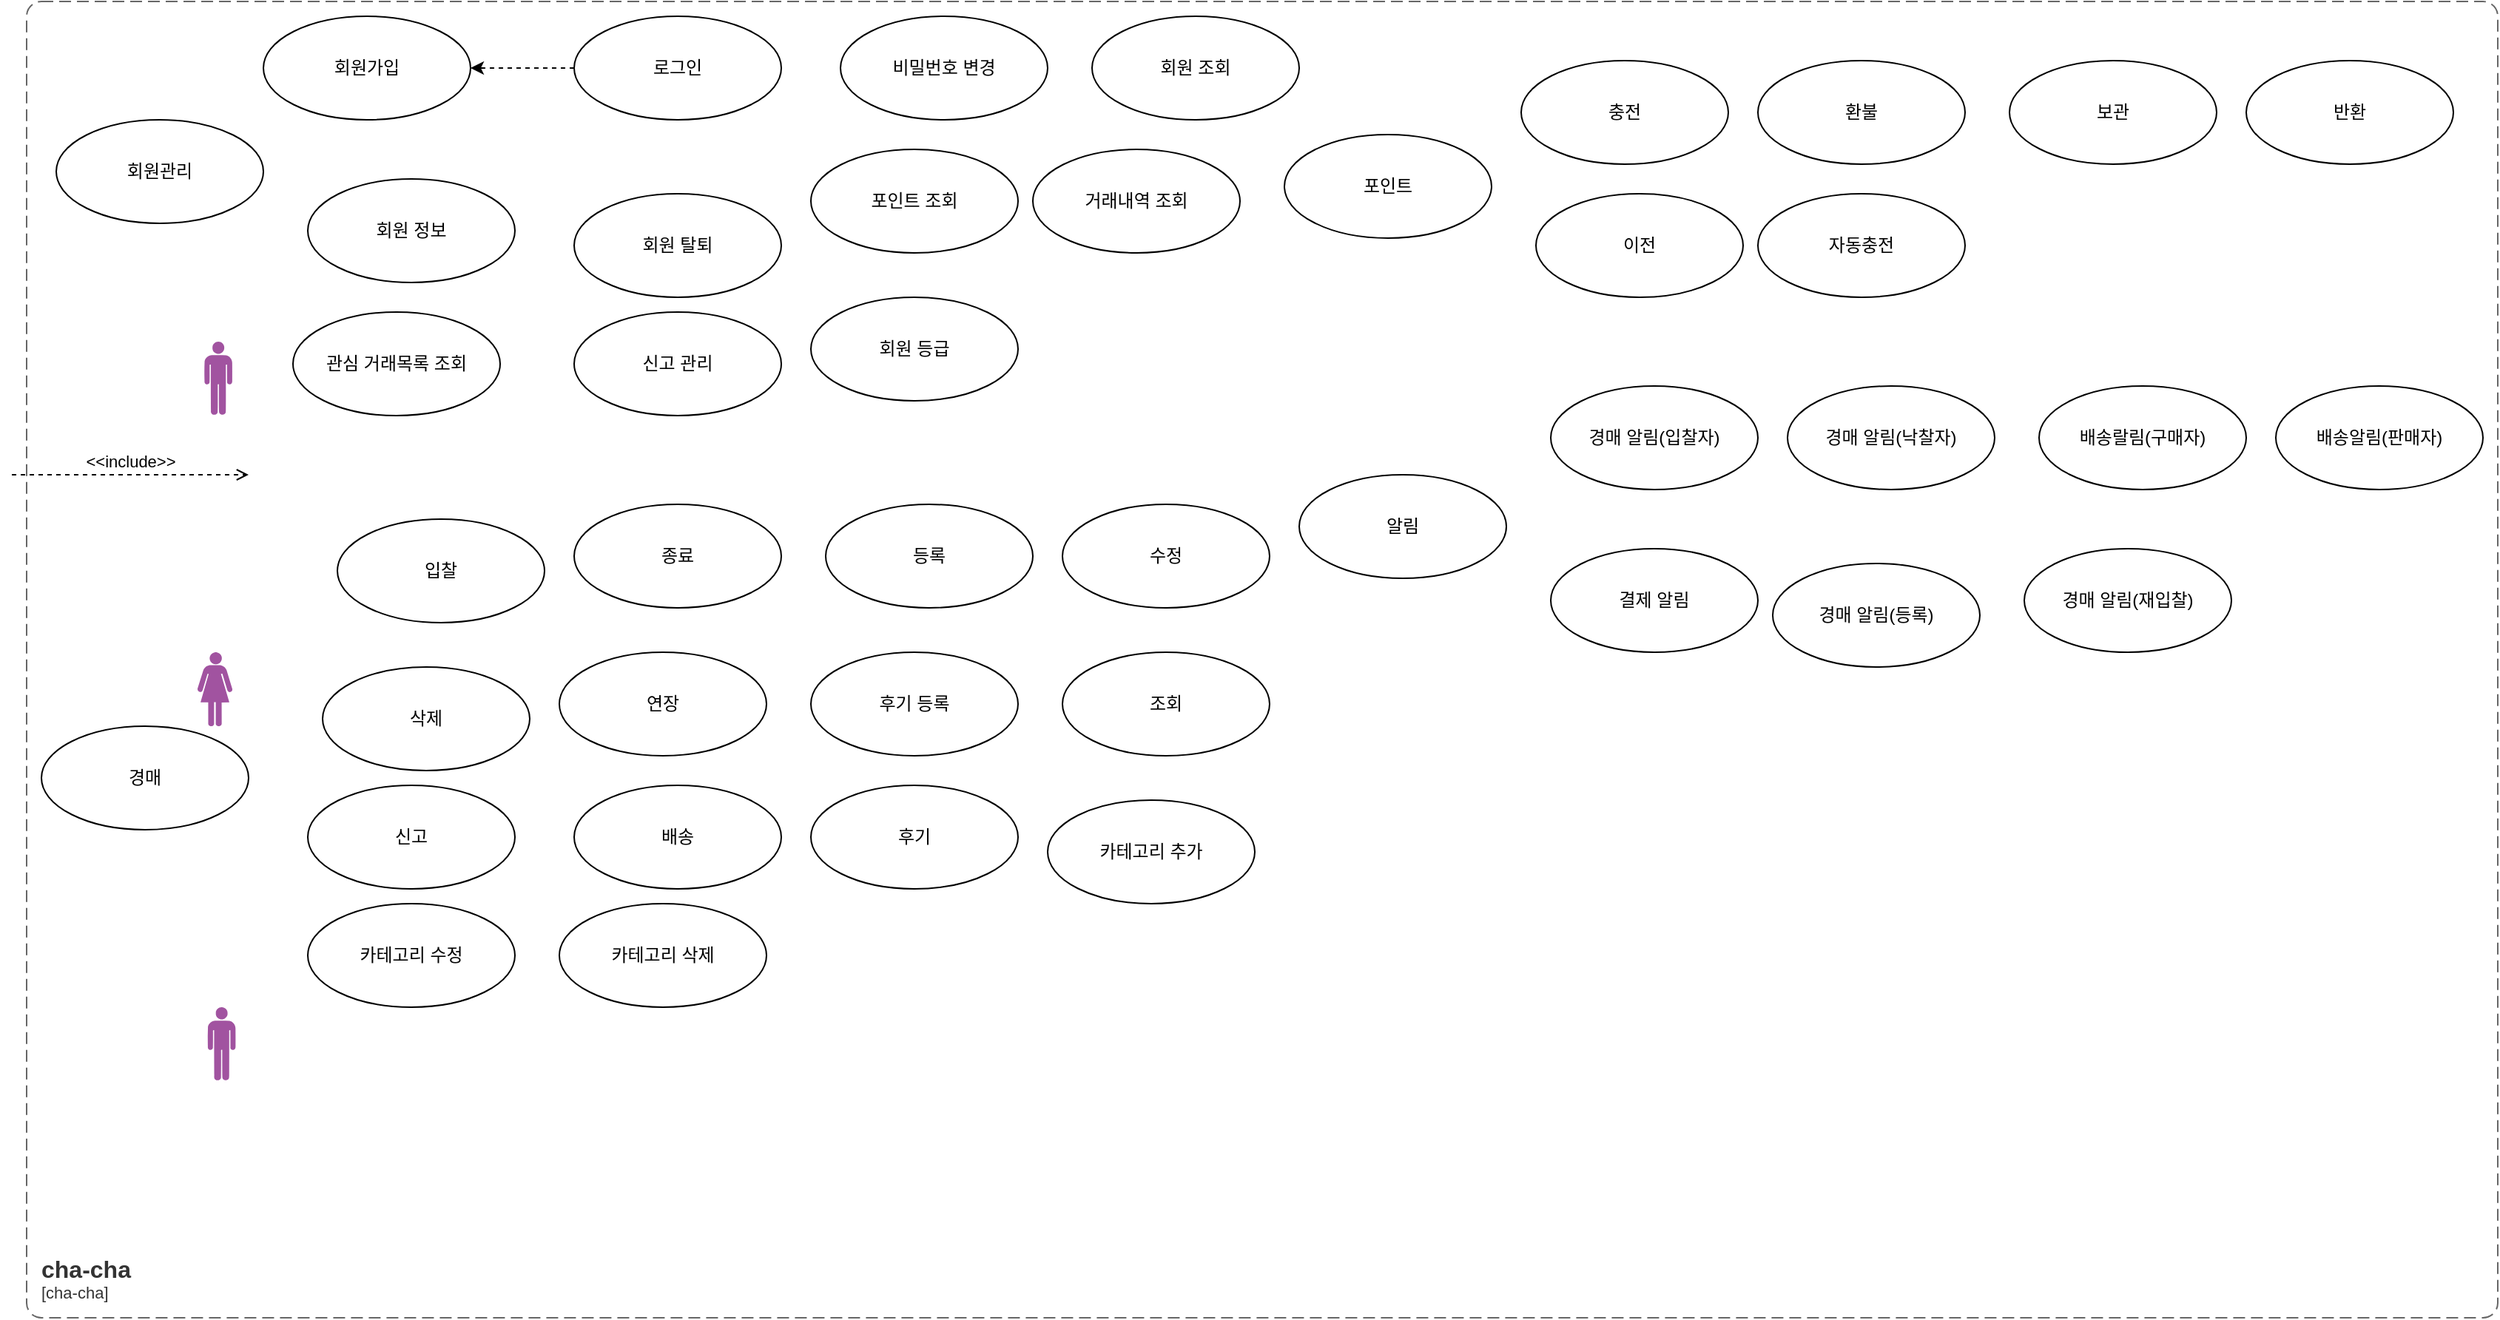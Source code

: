 <mxfile version="28.1.1">
  <diagram name="페이지-1" id="TVMJkiW0Y8QjuM5mLsdb">
    <mxGraphModel dx="5037" dy="878" grid="1" gridSize="10" guides="1" tooltips="1" connect="1" arrows="1" fold="1" page="1" pageScale="1" pageWidth="3300" pageHeight="4681" math="0" shadow="0">
      <root>
        <mxCell id="0" />
        <mxCell id="1" parent="0" />
        <object placeholders="1" c4Name="cha-cha" c4Type="SystemScopeBoundary" c4Application="cha-cha" label="&lt;font style=&quot;font-size: 16px&quot;&gt;&lt;b&gt;&lt;div style=&quot;text-align: left&quot;&gt;%c4Name%&lt;/div&gt;&lt;/b&gt;&lt;/font&gt;&lt;div style=&quot;text-align: left&quot;&gt;[%c4Application%]&lt;/div&gt;" id="_aDYQmP28ujLDMtE8fuJ-1">
          <mxCell style="rounded=1;fontSize=11;whiteSpace=wrap;html=1;dashed=1;arcSize=20;fillColor=none;strokeColor=#666666;fontColor=#333333;labelBackgroundColor=none;align=left;verticalAlign=bottom;labelBorderColor=none;spacingTop=0;spacing=10;dashPattern=8 4;metaEdit=1;rotatable=0;perimeter=rectanglePerimeter;noLabel=0;labelPadding=0;allowArrows=0;connectable=0;expand=0;recursiveResize=0;editable=1;pointerEvents=0;absoluteArcSize=1;points=[[0.25,0,0],[0.5,0,0],[0.75,0,0],[1,0.25,0],[1,0.5,0],[1,0.75,0],[0.75,1,0],[0.5,1,0],[0.25,1,0],[0,0.75,0],[0,0.5,0],[0,0.25,0]];" parent="1" vertex="1">
            <mxGeometry x="10" y="10" width="1670" height="890" as="geometry" />
          </mxCell>
        </object>
        <mxCell id="cjbke2DT29-wxMXxLu5P-3" value="회원가입" style="ellipse;whiteSpace=wrap;html=1;" vertex="1" parent="1">
          <mxGeometry x="170" y="20" width="140" height="70" as="geometry" />
        </mxCell>
        <mxCell id="cjbke2DT29-wxMXxLu5P-9" value="" style="verticalLabelPosition=bottom;sketch=0;html=1;fillColor=#A153A0;verticalAlign=top;align=center;pointerEvents=1;shape=mxgraph.cisco_safe.design.actor_2;" vertex="1" parent="1">
          <mxGeometry x="132.25" y="690" width="19" height="50" as="geometry" />
        </mxCell>
        <mxCell id="cjbke2DT29-wxMXxLu5P-10" value="" style="verticalLabelPosition=bottom;sketch=0;html=1;fillColor=#A153A0;verticalAlign=top;align=center;pointerEvents=1;shape=mxgraph.cisco_safe.design.actor_2;" vertex="1" parent="1">
          <mxGeometry x="130" y="240" width="19" height="50" as="geometry" />
        </mxCell>
        <mxCell id="cjbke2DT29-wxMXxLu5P-11" value="" style="verticalLabelPosition=bottom;sketch=0;html=1;fillColor=#A153A0;verticalAlign=top;align=center;pointerEvents=1;shape=mxgraph.cisco_safe.design.actor_1;" vertex="1" parent="1">
          <mxGeometry x="125.5" y="450" width="23.5" height="50" as="geometry" />
        </mxCell>
        <mxCell id="cjbke2DT29-wxMXxLu5P-12" value="포인트 조회" style="ellipse;whiteSpace=wrap;html=1;" vertex="1" parent="1">
          <mxGeometry x="540" y="110" width="140" height="70" as="geometry" />
        </mxCell>
        <mxCell id="cjbke2DT29-wxMXxLu5P-13" value="회원 탈퇴" style="ellipse;whiteSpace=wrap;html=1;" vertex="1" parent="1">
          <mxGeometry x="380" y="140" width="140" height="70" as="geometry" />
        </mxCell>
        <mxCell id="cjbke2DT29-wxMXxLu5P-14" value="회원 정보" style="ellipse;whiteSpace=wrap;html=1;" vertex="1" parent="1">
          <mxGeometry x="200" y="130" width="140" height="70" as="geometry" />
        </mxCell>
        <mxCell id="cjbke2DT29-wxMXxLu5P-60" value="" style="edgeStyle=orthogonalEdgeStyle;rounded=0;orthogonalLoop=1;jettySize=auto;html=1;dashed=1;" edge="1" parent="1" source="cjbke2DT29-wxMXxLu5P-15" target="cjbke2DT29-wxMXxLu5P-3">
          <mxGeometry relative="1" as="geometry" />
        </mxCell>
        <mxCell id="cjbke2DT29-wxMXxLu5P-15" value="로그인" style="ellipse;whiteSpace=wrap;html=1;" vertex="1" parent="1">
          <mxGeometry x="380" y="20" width="140" height="70" as="geometry" />
        </mxCell>
        <mxCell id="cjbke2DT29-wxMXxLu5P-16" value="비밀번호 변경" style="ellipse;whiteSpace=wrap;html=1;" vertex="1" parent="1">
          <mxGeometry x="560" y="20" width="140" height="70" as="geometry" />
        </mxCell>
        <mxCell id="cjbke2DT29-wxMXxLu5P-17" value="회원 조회" style="ellipse;whiteSpace=wrap;html=1;" vertex="1" parent="1">
          <mxGeometry x="730" y="20" width="140" height="70" as="geometry" />
        </mxCell>
        <mxCell id="cjbke2DT29-wxMXxLu5P-20" value="신고 관리" style="ellipse;whiteSpace=wrap;html=1;" vertex="1" parent="1">
          <mxGeometry x="380" y="220" width="140" height="70" as="geometry" />
        </mxCell>
        <mxCell id="cjbke2DT29-wxMXxLu5P-24" value="회원 등급" style="ellipse;whiteSpace=wrap;html=1;" vertex="1" parent="1">
          <mxGeometry x="540" y="210" width="140" height="70" as="geometry" />
        </mxCell>
        <mxCell id="cjbke2DT29-wxMXxLu5P-25" value="거래내역 조회" style="ellipse;whiteSpace=wrap;html=1;" vertex="1" parent="1">
          <mxGeometry x="690" y="110" width="140" height="70" as="geometry" />
        </mxCell>
        <mxCell id="cjbke2DT29-wxMXxLu5P-26" value="관심 거래목록 조회" style="ellipse;whiteSpace=wrap;html=1;" vertex="1" parent="1">
          <mxGeometry x="190" y="220" width="140" height="70" as="geometry" />
        </mxCell>
        <mxCell id="cjbke2DT29-wxMXxLu5P-27" value="종료" style="ellipse;whiteSpace=wrap;html=1;" vertex="1" parent="1">
          <mxGeometry x="380" y="350" width="140" height="70" as="geometry" />
        </mxCell>
        <mxCell id="cjbke2DT29-wxMXxLu5P-28" value="입찰" style="ellipse;whiteSpace=wrap;html=1;" vertex="1" parent="1">
          <mxGeometry x="220" y="360" width="140" height="70" as="geometry" />
        </mxCell>
        <mxCell id="cjbke2DT29-wxMXxLu5P-29" value="카테고리 삭제" style="ellipse;whiteSpace=wrap;html=1;" vertex="1" parent="1">
          <mxGeometry x="370" y="620" width="140" height="70" as="geometry" />
        </mxCell>
        <mxCell id="cjbke2DT29-wxMXxLu5P-30" value="카테고리 수정" style="ellipse;whiteSpace=wrap;html=1;" vertex="1" parent="1">
          <mxGeometry x="200" y="620" width="140" height="70" as="geometry" />
        </mxCell>
        <mxCell id="cjbke2DT29-wxMXxLu5P-31" value="카테고리 추가" style="ellipse;whiteSpace=wrap;html=1;" vertex="1" parent="1">
          <mxGeometry x="700" y="550" width="140" height="70" as="geometry" />
        </mxCell>
        <mxCell id="cjbke2DT29-wxMXxLu5P-32" value="후기" style="ellipse;whiteSpace=wrap;html=1;" vertex="1" parent="1">
          <mxGeometry x="540" y="540" width="140" height="70" as="geometry" />
        </mxCell>
        <mxCell id="cjbke2DT29-wxMXxLu5P-33" value="배송" style="ellipse;whiteSpace=wrap;html=1;" vertex="1" parent="1">
          <mxGeometry x="380" y="540" width="140" height="70" as="geometry" />
        </mxCell>
        <mxCell id="cjbke2DT29-wxMXxLu5P-34" value="신고" style="ellipse;whiteSpace=wrap;html=1;" vertex="1" parent="1">
          <mxGeometry x="200" y="540" width="140" height="70" as="geometry" />
        </mxCell>
        <mxCell id="cjbke2DT29-wxMXxLu5P-35" value="조회" style="ellipse;whiteSpace=wrap;html=1;" vertex="1" parent="1">
          <mxGeometry x="710" y="450" width="140" height="70" as="geometry" />
        </mxCell>
        <mxCell id="cjbke2DT29-wxMXxLu5P-36" value="연장" style="ellipse;whiteSpace=wrap;html=1;" vertex="1" parent="1">
          <mxGeometry x="370" y="450" width="140" height="70" as="geometry" />
        </mxCell>
        <mxCell id="cjbke2DT29-wxMXxLu5P-37" value="후기 등록" style="ellipse;whiteSpace=wrap;html=1;" vertex="1" parent="1">
          <mxGeometry x="540" y="450" width="140" height="70" as="geometry" />
        </mxCell>
        <mxCell id="cjbke2DT29-wxMXxLu5P-38" value="수정" style="ellipse;whiteSpace=wrap;html=1;" vertex="1" parent="1">
          <mxGeometry x="710" y="350" width="140" height="70" as="geometry" />
        </mxCell>
        <mxCell id="cjbke2DT29-wxMXxLu5P-39" value="삭제" style="ellipse;whiteSpace=wrap;html=1;" vertex="1" parent="1">
          <mxGeometry x="210" y="460" width="140" height="70" as="geometry" />
        </mxCell>
        <mxCell id="cjbke2DT29-wxMXxLu5P-40" value="등록" style="ellipse;whiteSpace=wrap;html=1;" vertex="1" parent="1">
          <mxGeometry x="550" y="350" width="140" height="70" as="geometry" />
        </mxCell>
        <mxCell id="cjbke2DT29-wxMXxLu5P-43" value="회원관리" style="ellipse;whiteSpace=wrap;html=1;" vertex="1" parent="1">
          <mxGeometry x="30" y="90" width="140" height="70" as="geometry" />
        </mxCell>
        <mxCell id="cjbke2DT29-wxMXxLu5P-44" value="경매" style="ellipse;whiteSpace=wrap;html=1;" vertex="1" parent="1">
          <mxGeometry x="20" y="500" width="140" height="70" as="geometry" />
        </mxCell>
        <mxCell id="cjbke2DT29-wxMXxLu5P-45" value="충전" style="ellipse;whiteSpace=wrap;html=1;" vertex="1" parent="1">
          <mxGeometry x="1020" y="50" width="140" height="70" as="geometry" />
        </mxCell>
        <mxCell id="cjbke2DT29-wxMXxLu5P-46" value="환불" style="ellipse;whiteSpace=wrap;html=1;" vertex="1" parent="1">
          <mxGeometry x="1180" y="50" width="140" height="70" as="geometry" />
        </mxCell>
        <mxCell id="cjbke2DT29-wxMXxLu5P-47" value="반환" style="ellipse;whiteSpace=wrap;html=1;" vertex="1" parent="1">
          <mxGeometry x="1510" y="50" width="140" height="70" as="geometry" />
        </mxCell>
        <mxCell id="cjbke2DT29-wxMXxLu5P-48" value="자동충전" style="ellipse;whiteSpace=wrap;html=1;" vertex="1" parent="1">
          <mxGeometry x="1180" y="140" width="140" height="70" as="geometry" />
        </mxCell>
        <mxCell id="cjbke2DT29-wxMXxLu5P-49" value="이전" style="ellipse;whiteSpace=wrap;html=1;" vertex="1" parent="1">
          <mxGeometry x="1030" y="140" width="140" height="70" as="geometry" />
        </mxCell>
        <mxCell id="cjbke2DT29-wxMXxLu5P-50" value="보관" style="ellipse;whiteSpace=wrap;html=1;" vertex="1" parent="1">
          <mxGeometry x="1350" y="50" width="140" height="70" as="geometry" />
        </mxCell>
        <mxCell id="cjbke2DT29-wxMXxLu5P-51" value="경매 알림(입찰자)" style="ellipse;whiteSpace=wrap;html=1;" vertex="1" parent="1">
          <mxGeometry x="1040" y="270" width="140" height="70" as="geometry" />
        </mxCell>
        <mxCell id="cjbke2DT29-wxMXxLu5P-52" value="경매 알림(낙찰자)" style="ellipse;whiteSpace=wrap;html=1;" vertex="1" parent="1">
          <mxGeometry x="1200" y="270" width="140" height="70" as="geometry" />
        </mxCell>
        <mxCell id="cjbke2DT29-wxMXxLu5P-53" value="배송랄림(구매자)" style="ellipse;whiteSpace=wrap;html=1;" vertex="1" parent="1">
          <mxGeometry x="1370" y="270" width="140" height="70" as="geometry" />
        </mxCell>
        <mxCell id="cjbke2DT29-wxMXxLu5P-54" value="배송알림(판매자)" style="ellipse;whiteSpace=wrap;html=1;" vertex="1" parent="1">
          <mxGeometry x="1530" y="270" width="140" height="70" as="geometry" />
        </mxCell>
        <mxCell id="cjbke2DT29-wxMXxLu5P-55" value="결제 알림" style="ellipse;whiteSpace=wrap;html=1;" vertex="1" parent="1">
          <mxGeometry x="1040" y="380" width="140" height="70" as="geometry" />
        </mxCell>
        <mxCell id="cjbke2DT29-wxMXxLu5P-56" value="경매 알림(등록)" style="ellipse;whiteSpace=wrap;html=1;" vertex="1" parent="1">
          <mxGeometry x="1190" y="390" width="140" height="70" as="geometry" />
        </mxCell>
        <mxCell id="cjbke2DT29-wxMXxLu5P-57" value="경매 알림(재입찰)" style="ellipse;whiteSpace=wrap;html=1;" vertex="1" parent="1">
          <mxGeometry x="1360" y="380" width="140" height="70" as="geometry" />
        </mxCell>
        <mxCell id="cjbke2DT29-wxMXxLu5P-58" value="알림" style="ellipse;whiteSpace=wrap;html=1;" vertex="1" parent="1">
          <mxGeometry x="870" y="330" width="140" height="70" as="geometry" />
        </mxCell>
        <mxCell id="cjbke2DT29-wxMXxLu5P-59" value="포인트" style="ellipse;whiteSpace=wrap;html=1;" vertex="1" parent="1">
          <mxGeometry x="860" y="100" width="140" height="70" as="geometry" />
        </mxCell>
        <mxCell id="cjbke2DT29-wxMXxLu5P-62" value="&amp;lt;&amp;lt;include&amp;gt;&amp;gt;" style="html=1;verticalAlign=bottom;labelBackgroundColor=none;endArrow=open;endFill=0;dashed=1;rounded=0;" edge="1" parent="1">
          <mxGeometry width="160" relative="1" as="geometry">
            <mxPoint y="330.0" as="sourcePoint" />
            <mxPoint x="160" y="330.0" as="targetPoint" />
          </mxGeometry>
        </mxCell>
      </root>
    </mxGraphModel>
  </diagram>
</mxfile>
